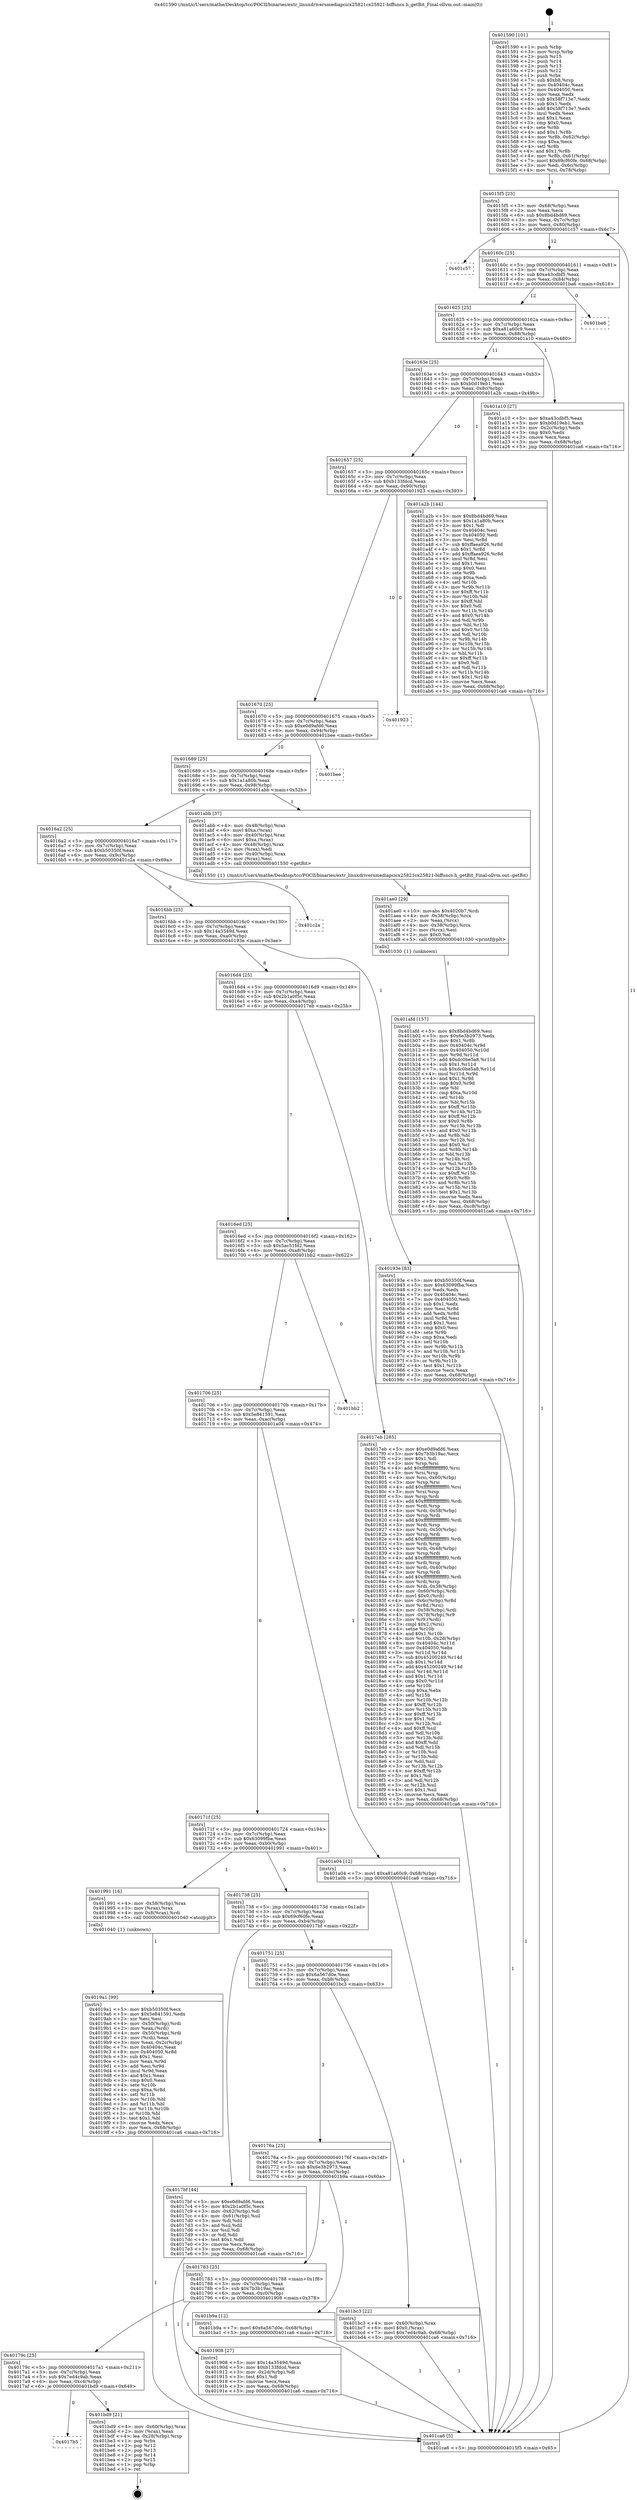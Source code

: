 digraph "0x401590" {
  label = "0x401590 (/mnt/c/Users/mathe/Desktop/tcc/POCII/binaries/extr_linuxdriversmediapcicx25821cx25821-biffuncs.h_getBit_Final-ollvm.out::main(0))"
  labelloc = "t"
  node[shape=record]

  Entry [label="",width=0.3,height=0.3,shape=circle,fillcolor=black,style=filled]
  "0x4015f5" [label="{
     0x4015f5 [23]\l
     | [instrs]\l
     &nbsp;&nbsp;0x4015f5 \<+3\>: mov -0x68(%rbp),%eax\l
     &nbsp;&nbsp;0x4015f8 \<+2\>: mov %eax,%ecx\l
     &nbsp;&nbsp;0x4015fa \<+6\>: sub $0x8bd4bd69,%ecx\l
     &nbsp;&nbsp;0x401600 \<+3\>: mov %eax,-0x7c(%rbp)\l
     &nbsp;&nbsp;0x401603 \<+3\>: mov %ecx,-0x80(%rbp)\l
     &nbsp;&nbsp;0x401606 \<+6\>: je 0000000000401c57 \<main+0x6c7\>\l
  }"]
  "0x401c57" [label="{
     0x401c57\l
  }", style=dashed]
  "0x40160c" [label="{
     0x40160c [25]\l
     | [instrs]\l
     &nbsp;&nbsp;0x40160c \<+5\>: jmp 0000000000401611 \<main+0x81\>\l
     &nbsp;&nbsp;0x401611 \<+3\>: mov -0x7c(%rbp),%eax\l
     &nbsp;&nbsp;0x401614 \<+5\>: sub $0xa43cdbf5,%eax\l
     &nbsp;&nbsp;0x401619 \<+6\>: mov %eax,-0x84(%rbp)\l
     &nbsp;&nbsp;0x40161f \<+6\>: je 0000000000401ba6 \<main+0x616\>\l
  }"]
  Exit [label="",width=0.3,height=0.3,shape=circle,fillcolor=black,style=filled,peripheries=2]
  "0x401ba6" [label="{
     0x401ba6\l
  }", style=dashed]
  "0x401625" [label="{
     0x401625 [25]\l
     | [instrs]\l
     &nbsp;&nbsp;0x401625 \<+5\>: jmp 000000000040162a \<main+0x9a\>\l
     &nbsp;&nbsp;0x40162a \<+3\>: mov -0x7c(%rbp),%eax\l
     &nbsp;&nbsp;0x40162d \<+5\>: sub $0xa81a60c9,%eax\l
     &nbsp;&nbsp;0x401632 \<+6\>: mov %eax,-0x88(%rbp)\l
     &nbsp;&nbsp;0x401638 \<+6\>: je 0000000000401a10 \<main+0x480\>\l
  }"]
  "0x4017b5" [label="{
     0x4017b5\l
  }", style=dashed]
  "0x401a10" [label="{
     0x401a10 [27]\l
     | [instrs]\l
     &nbsp;&nbsp;0x401a10 \<+5\>: mov $0xa43cdbf5,%eax\l
     &nbsp;&nbsp;0x401a15 \<+5\>: mov $0xb0d19eb1,%ecx\l
     &nbsp;&nbsp;0x401a1a \<+3\>: mov -0x2c(%rbp),%edx\l
     &nbsp;&nbsp;0x401a1d \<+3\>: cmp $0x0,%edx\l
     &nbsp;&nbsp;0x401a20 \<+3\>: cmove %ecx,%eax\l
     &nbsp;&nbsp;0x401a23 \<+3\>: mov %eax,-0x68(%rbp)\l
     &nbsp;&nbsp;0x401a26 \<+5\>: jmp 0000000000401ca6 \<main+0x716\>\l
  }"]
  "0x40163e" [label="{
     0x40163e [25]\l
     | [instrs]\l
     &nbsp;&nbsp;0x40163e \<+5\>: jmp 0000000000401643 \<main+0xb3\>\l
     &nbsp;&nbsp;0x401643 \<+3\>: mov -0x7c(%rbp),%eax\l
     &nbsp;&nbsp;0x401646 \<+5\>: sub $0xb0d19eb1,%eax\l
     &nbsp;&nbsp;0x40164b \<+6\>: mov %eax,-0x8c(%rbp)\l
     &nbsp;&nbsp;0x401651 \<+6\>: je 0000000000401a2b \<main+0x49b\>\l
  }"]
  "0x401bd9" [label="{
     0x401bd9 [21]\l
     | [instrs]\l
     &nbsp;&nbsp;0x401bd9 \<+4\>: mov -0x60(%rbp),%rax\l
     &nbsp;&nbsp;0x401bdd \<+2\>: mov (%rax),%eax\l
     &nbsp;&nbsp;0x401bdf \<+4\>: lea -0x28(%rbp),%rsp\l
     &nbsp;&nbsp;0x401be3 \<+1\>: pop %rbx\l
     &nbsp;&nbsp;0x401be4 \<+2\>: pop %r12\l
     &nbsp;&nbsp;0x401be6 \<+2\>: pop %r13\l
     &nbsp;&nbsp;0x401be8 \<+2\>: pop %r14\l
     &nbsp;&nbsp;0x401bea \<+2\>: pop %r15\l
     &nbsp;&nbsp;0x401bec \<+1\>: pop %rbp\l
     &nbsp;&nbsp;0x401bed \<+1\>: ret\l
  }"]
  "0x401a2b" [label="{
     0x401a2b [144]\l
     | [instrs]\l
     &nbsp;&nbsp;0x401a2b \<+5\>: mov $0x8bd4bd69,%eax\l
     &nbsp;&nbsp;0x401a30 \<+5\>: mov $0x1a1a80b,%ecx\l
     &nbsp;&nbsp;0x401a35 \<+2\>: mov $0x1,%dl\l
     &nbsp;&nbsp;0x401a37 \<+7\>: mov 0x40404c,%esi\l
     &nbsp;&nbsp;0x401a3e \<+7\>: mov 0x404050,%edi\l
     &nbsp;&nbsp;0x401a45 \<+3\>: mov %esi,%r8d\l
     &nbsp;&nbsp;0x401a48 \<+7\>: sub $0xffaea926,%r8d\l
     &nbsp;&nbsp;0x401a4f \<+4\>: sub $0x1,%r8d\l
     &nbsp;&nbsp;0x401a53 \<+7\>: add $0xffaea926,%r8d\l
     &nbsp;&nbsp;0x401a5a \<+4\>: imul %r8d,%esi\l
     &nbsp;&nbsp;0x401a5e \<+3\>: and $0x1,%esi\l
     &nbsp;&nbsp;0x401a61 \<+3\>: cmp $0x0,%esi\l
     &nbsp;&nbsp;0x401a64 \<+4\>: sete %r9b\l
     &nbsp;&nbsp;0x401a68 \<+3\>: cmp $0xa,%edi\l
     &nbsp;&nbsp;0x401a6b \<+4\>: setl %r10b\l
     &nbsp;&nbsp;0x401a6f \<+3\>: mov %r9b,%r11b\l
     &nbsp;&nbsp;0x401a72 \<+4\>: xor $0xff,%r11b\l
     &nbsp;&nbsp;0x401a76 \<+3\>: mov %r10b,%bl\l
     &nbsp;&nbsp;0x401a79 \<+3\>: xor $0xff,%bl\l
     &nbsp;&nbsp;0x401a7c \<+3\>: xor $0x0,%dl\l
     &nbsp;&nbsp;0x401a7f \<+3\>: mov %r11b,%r14b\l
     &nbsp;&nbsp;0x401a82 \<+4\>: and $0x0,%r14b\l
     &nbsp;&nbsp;0x401a86 \<+3\>: and %dl,%r9b\l
     &nbsp;&nbsp;0x401a89 \<+3\>: mov %bl,%r15b\l
     &nbsp;&nbsp;0x401a8c \<+4\>: and $0x0,%r15b\l
     &nbsp;&nbsp;0x401a90 \<+3\>: and %dl,%r10b\l
     &nbsp;&nbsp;0x401a93 \<+3\>: or %r9b,%r14b\l
     &nbsp;&nbsp;0x401a96 \<+3\>: or %r10b,%r15b\l
     &nbsp;&nbsp;0x401a99 \<+3\>: xor %r15b,%r14b\l
     &nbsp;&nbsp;0x401a9c \<+3\>: or %bl,%r11b\l
     &nbsp;&nbsp;0x401a9f \<+4\>: xor $0xff,%r11b\l
     &nbsp;&nbsp;0x401aa3 \<+3\>: or $0x0,%dl\l
     &nbsp;&nbsp;0x401aa6 \<+3\>: and %dl,%r11b\l
     &nbsp;&nbsp;0x401aa9 \<+3\>: or %r11b,%r14b\l
     &nbsp;&nbsp;0x401aac \<+4\>: test $0x1,%r14b\l
     &nbsp;&nbsp;0x401ab0 \<+3\>: cmovne %ecx,%eax\l
     &nbsp;&nbsp;0x401ab3 \<+3\>: mov %eax,-0x68(%rbp)\l
     &nbsp;&nbsp;0x401ab6 \<+5\>: jmp 0000000000401ca6 \<main+0x716\>\l
  }"]
  "0x401657" [label="{
     0x401657 [25]\l
     | [instrs]\l
     &nbsp;&nbsp;0x401657 \<+5\>: jmp 000000000040165c \<main+0xcc\>\l
     &nbsp;&nbsp;0x40165c \<+3\>: mov -0x7c(%rbp),%eax\l
     &nbsp;&nbsp;0x40165f \<+5\>: sub $0xb133fdcd,%eax\l
     &nbsp;&nbsp;0x401664 \<+6\>: mov %eax,-0x90(%rbp)\l
     &nbsp;&nbsp;0x40166a \<+6\>: je 0000000000401923 \<main+0x393\>\l
  }"]
  "0x401afd" [label="{
     0x401afd [157]\l
     | [instrs]\l
     &nbsp;&nbsp;0x401afd \<+5\>: mov $0x8bd4bd69,%esi\l
     &nbsp;&nbsp;0x401b02 \<+5\>: mov $0x6e3b2973,%edx\l
     &nbsp;&nbsp;0x401b07 \<+3\>: mov $0x1,%r8b\l
     &nbsp;&nbsp;0x401b0a \<+8\>: mov 0x40404c,%r9d\l
     &nbsp;&nbsp;0x401b12 \<+8\>: mov 0x404050,%r10d\l
     &nbsp;&nbsp;0x401b1a \<+3\>: mov %r9d,%r11d\l
     &nbsp;&nbsp;0x401b1d \<+7\>: add $0xdc0be5a8,%r11d\l
     &nbsp;&nbsp;0x401b24 \<+4\>: sub $0x1,%r11d\l
     &nbsp;&nbsp;0x401b28 \<+7\>: sub $0xdc0be5a8,%r11d\l
     &nbsp;&nbsp;0x401b2f \<+4\>: imul %r11d,%r9d\l
     &nbsp;&nbsp;0x401b33 \<+4\>: and $0x1,%r9d\l
     &nbsp;&nbsp;0x401b37 \<+4\>: cmp $0x0,%r9d\l
     &nbsp;&nbsp;0x401b3b \<+3\>: sete %bl\l
     &nbsp;&nbsp;0x401b3e \<+4\>: cmp $0xa,%r10d\l
     &nbsp;&nbsp;0x401b42 \<+4\>: setl %r14b\l
     &nbsp;&nbsp;0x401b46 \<+3\>: mov %bl,%r15b\l
     &nbsp;&nbsp;0x401b49 \<+4\>: xor $0xff,%r15b\l
     &nbsp;&nbsp;0x401b4d \<+3\>: mov %r14b,%r12b\l
     &nbsp;&nbsp;0x401b50 \<+4\>: xor $0xff,%r12b\l
     &nbsp;&nbsp;0x401b54 \<+4\>: xor $0x0,%r8b\l
     &nbsp;&nbsp;0x401b58 \<+3\>: mov %r15b,%r13b\l
     &nbsp;&nbsp;0x401b5b \<+4\>: and $0x0,%r13b\l
     &nbsp;&nbsp;0x401b5f \<+3\>: and %r8b,%bl\l
     &nbsp;&nbsp;0x401b62 \<+3\>: mov %r12b,%cl\l
     &nbsp;&nbsp;0x401b65 \<+3\>: and $0x0,%cl\l
     &nbsp;&nbsp;0x401b68 \<+3\>: and %r8b,%r14b\l
     &nbsp;&nbsp;0x401b6b \<+3\>: or %bl,%r13b\l
     &nbsp;&nbsp;0x401b6e \<+3\>: or %r14b,%cl\l
     &nbsp;&nbsp;0x401b71 \<+3\>: xor %cl,%r13b\l
     &nbsp;&nbsp;0x401b74 \<+3\>: or %r12b,%r15b\l
     &nbsp;&nbsp;0x401b77 \<+4\>: xor $0xff,%r15b\l
     &nbsp;&nbsp;0x401b7b \<+4\>: or $0x0,%r8b\l
     &nbsp;&nbsp;0x401b7f \<+3\>: and %r8b,%r15b\l
     &nbsp;&nbsp;0x401b82 \<+3\>: or %r15b,%r13b\l
     &nbsp;&nbsp;0x401b85 \<+4\>: test $0x1,%r13b\l
     &nbsp;&nbsp;0x401b89 \<+3\>: cmovne %edx,%esi\l
     &nbsp;&nbsp;0x401b8c \<+3\>: mov %esi,-0x68(%rbp)\l
     &nbsp;&nbsp;0x401b8f \<+6\>: mov %eax,-0xc8(%rbp)\l
     &nbsp;&nbsp;0x401b95 \<+5\>: jmp 0000000000401ca6 \<main+0x716\>\l
  }"]
  "0x401923" [label="{
     0x401923\l
  }", style=dashed]
  "0x401670" [label="{
     0x401670 [25]\l
     | [instrs]\l
     &nbsp;&nbsp;0x401670 \<+5\>: jmp 0000000000401675 \<main+0xe5\>\l
     &nbsp;&nbsp;0x401675 \<+3\>: mov -0x7c(%rbp),%eax\l
     &nbsp;&nbsp;0x401678 \<+5\>: sub $0xe0d9afd6,%eax\l
     &nbsp;&nbsp;0x40167d \<+6\>: mov %eax,-0x94(%rbp)\l
     &nbsp;&nbsp;0x401683 \<+6\>: je 0000000000401bee \<main+0x65e\>\l
  }"]
  "0x401ae0" [label="{
     0x401ae0 [29]\l
     | [instrs]\l
     &nbsp;&nbsp;0x401ae0 \<+10\>: movabs $0x4020b7,%rdi\l
     &nbsp;&nbsp;0x401aea \<+4\>: mov -0x38(%rbp),%rcx\l
     &nbsp;&nbsp;0x401aee \<+2\>: mov %eax,(%rcx)\l
     &nbsp;&nbsp;0x401af0 \<+4\>: mov -0x38(%rbp),%rcx\l
     &nbsp;&nbsp;0x401af4 \<+2\>: mov (%rcx),%esi\l
     &nbsp;&nbsp;0x401af6 \<+2\>: mov $0x0,%al\l
     &nbsp;&nbsp;0x401af8 \<+5\>: call 0000000000401030 \<printf@plt\>\l
     | [calls]\l
     &nbsp;&nbsp;0x401030 \{1\} (unknown)\l
  }"]
  "0x401bee" [label="{
     0x401bee\l
  }", style=dashed]
  "0x401689" [label="{
     0x401689 [25]\l
     | [instrs]\l
     &nbsp;&nbsp;0x401689 \<+5\>: jmp 000000000040168e \<main+0xfe\>\l
     &nbsp;&nbsp;0x40168e \<+3\>: mov -0x7c(%rbp),%eax\l
     &nbsp;&nbsp;0x401691 \<+5\>: sub $0x1a1a80b,%eax\l
     &nbsp;&nbsp;0x401696 \<+6\>: mov %eax,-0x98(%rbp)\l
     &nbsp;&nbsp;0x40169c \<+6\>: je 0000000000401abb \<main+0x52b\>\l
  }"]
  "0x4019a1" [label="{
     0x4019a1 [99]\l
     | [instrs]\l
     &nbsp;&nbsp;0x4019a1 \<+5\>: mov $0xb50350f,%ecx\l
     &nbsp;&nbsp;0x4019a6 \<+5\>: mov $0x5e841591,%edx\l
     &nbsp;&nbsp;0x4019ab \<+2\>: xor %esi,%esi\l
     &nbsp;&nbsp;0x4019ad \<+4\>: mov -0x50(%rbp),%rdi\l
     &nbsp;&nbsp;0x4019b1 \<+2\>: mov %eax,(%rdi)\l
     &nbsp;&nbsp;0x4019b3 \<+4\>: mov -0x50(%rbp),%rdi\l
     &nbsp;&nbsp;0x4019b7 \<+2\>: mov (%rdi),%eax\l
     &nbsp;&nbsp;0x4019b9 \<+3\>: mov %eax,-0x2c(%rbp)\l
     &nbsp;&nbsp;0x4019bc \<+7\>: mov 0x40404c,%eax\l
     &nbsp;&nbsp;0x4019c3 \<+8\>: mov 0x404050,%r8d\l
     &nbsp;&nbsp;0x4019cb \<+3\>: sub $0x1,%esi\l
     &nbsp;&nbsp;0x4019ce \<+3\>: mov %eax,%r9d\l
     &nbsp;&nbsp;0x4019d1 \<+3\>: add %esi,%r9d\l
     &nbsp;&nbsp;0x4019d4 \<+4\>: imul %r9d,%eax\l
     &nbsp;&nbsp;0x4019d8 \<+3\>: and $0x1,%eax\l
     &nbsp;&nbsp;0x4019db \<+3\>: cmp $0x0,%eax\l
     &nbsp;&nbsp;0x4019de \<+4\>: sete %r10b\l
     &nbsp;&nbsp;0x4019e2 \<+4\>: cmp $0xa,%r8d\l
     &nbsp;&nbsp;0x4019e6 \<+4\>: setl %r11b\l
     &nbsp;&nbsp;0x4019ea \<+3\>: mov %r10b,%bl\l
     &nbsp;&nbsp;0x4019ed \<+3\>: and %r11b,%bl\l
     &nbsp;&nbsp;0x4019f0 \<+3\>: xor %r11b,%r10b\l
     &nbsp;&nbsp;0x4019f3 \<+3\>: or %r10b,%bl\l
     &nbsp;&nbsp;0x4019f6 \<+3\>: test $0x1,%bl\l
     &nbsp;&nbsp;0x4019f9 \<+3\>: cmovne %edx,%ecx\l
     &nbsp;&nbsp;0x4019fc \<+3\>: mov %ecx,-0x68(%rbp)\l
     &nbsp;&nbsp;0x4019ff \<+5\>: jmp 0000000000401ca6 \<main+0x716\>\l
  }"]
  "0x401abb" [label="{
     0x401abb [37]\l
     | [instrs]\l
     &nbsp;&nbsp;0x401abb \<+4\>: mov -0x48(%rbp),%rax\l
     &nbsp;&nbsp;0x401abf \<+6\>: movl $0xa,(%rax)\l
     &nbsp;&nbsp;0x401ac5 \<+4\>: mov -0x40(%rbp),%rax\l
     &nbsp;&nbsp;0x401ac9 \<+6\>: movl $0xa,(%rax)\l
     &nbsp;&nbsp;0x401acf \<+4\>: mov -0x48(%rbp),%rax\l
     &nbsp;&nbsp;0x401ad3 \<+2\>: mov (%rax),%edi\l
     &nbsp;&nbsp;0x401ad5 \<+4\>: mov -0x40(%rbp),%rax\l
     &nbsp;&nbsp;0x401ad9 \<+2\>: mov (%rax),%esi\l
     &nbsp;&nbsp;0x401adb \<+5\>: call 0000000000401550 \<getBit\>\l
     | [calls]\l
     &nbsp;&nbsp;0x401550 \{1\} (/mnt/c/Users/mathe/Desktop/tcc/POCII/binaries/extr_linuxdriversmediapcicx25821cx25821-biffuncs.h_getBit_Final-ollvm.out::getBit)\l
  }"]
  "0x4016a2" [label="{
     0x4016a2 [25]\l
     | [instrs]\l
     &nbsp;&nbsp;0x4016a2 \<+5\>: jmp 00000000004016a7 \<main+0x117\>\l
     &nbsp;&nbsp;0x4016a7 \<+3\>: mov -0x7c(%rbp),%eax\l
     &nbsp;&nbsp;0x4016aa \<+5\>: sub $0xb50350f,%eax\l
     &nbsp;&nbsp;0x4016af \<+6\>: mov %eax,-0x9c(%rbp)\l
     &nbsp;&nbsp;0x4016b5 \<+6\>: je 0000000000401c2a \<main+0x69a\>\l
  }"]
  "0x40179c" [label="{
     0x40179c [25]\l
     | [instrs]\l
     &nbsp;&nbsp;0x40179c \<+5\>: jmp 00000000004017a1 \<main+0x211\>\l
     &nbsp;&nbsp;0x4017a1 \<+3\>: mov -0x7c(%rbp),%eax\l
     &nbsp;&nbsp;0x4017a4 \<+5\>: sub $0x7ed4c9ab,%eax\l
     &nbsp;&nbsp;0x4017a9 \<+6\>: mov %eax,-0xc4(%rbp)\l
     &nbsp;&nbsp;0x4017af \<+6\>: je 0000000000401bd9 \<main+0x649\>\l
  }"]
  "0x401c2a" [label="{
     0x401c2a\l
  }", style=dashed]
  "0x4016bb" [label="{
     0x4016bb [25]\l
     | [instrs]\l
     &nbsp;&nbsp;0x4016bb \<+5\>: jmp 00000000004016c0 \<main+0x130\>\l
     &nbsp;&nbsp;0x4016c0 \<+3\>: mov -0x7c(%rbp),%eax\l
     &nbsp;&nbsp;0x4016c3 \<+5\>: sub $0x14a3549d,%eax\l
     &nbsp;&nbsp;0x4016c8 \<+6\>: mov %eax,-0xa0(%rbp)\l
     &nbsp;&nbsp;0x4016ce \<+6\>: je 000000000040193e \<main+0x3ae\>\l
  }"]
  "0x401908" [label="{
     0x401908 [27]\l
     | [instrs]\l
     &nbsp;&nbsp;0x401908 \<+5\>: mov $0x14a3549d,%eax\l
     &nbsp;&nbsp;0x40190d \<+5\>: mov $0xb133fdcd,%ecx\l
     &nbsp;&nbsp;0x401912 \<+3\>: mov -0x2d(%rbp),%dl\l
     &nbsp;&nbsp;0x401915 \<+3\>: test $0x1,%dl\l
     &nbsp;&nbsp;0x401918 \<+3\>: cmovne %ecx,%eax\l
     &nbsp;&nbsp;0x40191b \<+3\>: mov %eax,-0x68(%rbp)\l
     &nbsp;&nbsp;0x40191e \<+5\>: jmp 0000000000401ca6 \<main+0x716\>\l
  }"]
  "0x40193e" [label="{
     0x40193e [83]\l
     | [instrs]\l
     &nbsp;&nbsp;0x40193e \<+5\>: mov $0xb50350f,%eax\l
     &nbsp;&nbsp;0x401943 \<+5\>: mov $0x63099fba,%ecx\l
     &nbsp;&nbsp;0x401948 \<+2\>: xor %edx,%edx\l
     &nbsp;&nbsp;0x40194a \<+7\>: mov 0x40404c,%esi\l
     &nbsp;&nbsp;0x401951 \<+7\>: mov 0x404050,%edi\l
     &nbsp;&nbsp;0x401958 \<+3\>: sub $0x1,%edx\l
     &nbsp;&nbsp;0x40195b \<+3\>: mov %esi,%r8d\l
     &nbsp;&nbsp;0x40195e \<+3\>: add %edx,%r8d\l
     &nbsp;&nbsp;0x401961 \<+4\>: imul %r8d,%esi\l
     &nbsp;&nbsp;0x401965 \<+3\>: and $0x1,%esi\l
     &nbsp;&nbsp;0x401968 \<+3\>: cmp $0x0,%esi\l
     &nbsp;&nbsp;0x40196b \<+4\>: sete %r9b\l
     &nbsp;&nbsp;0x40196f \<+3\>: cmp $0xa,%edi\l
     &nbsp;&nbsp;0x401972 \<+4\>: setl %r10b\l
     &nbsp;&nbsp;0x401976 \<+3\>: mov %r9b,%r11b\l
     &nbsp;&nbsp;0x401979 \<+3\>: and %r10b,%r11b\l
     &nbsp;&nbsp;0x40197c \<+3\>: xor %r10b,%r9b\l
     &nbsp;&nbsp;0x40197f \<+3\>: or %r9b,%r11b\l
     &nbsp;&nbsp;0x401982 \<+4\>: test $0x1,%r11b\l
     &nbsp;&nbsp;0x401986 \<+3\>: cmovne %ecx,%eax\l
     &nbsp;&nbsp;0x401989 \<+3\>: mov %eax,-0x68(%rbp)\l
     &nbsp;&nbsp;0x40198c \<+5\>: jmp 0000000000401ca6 \<main+0x716\>\l
  }"]
  "0x4016d4" [label="{
     0x4016d4 [25]\l
     | [instrs]\l
     &nbsp;&nbsp;0x4016d4 \<+5\>: jmp 00000000004016d9 \<main+0x149\>\l
     &nbsp;&nbsp;0x4016d9 \<+3\>: mov -0x7c(%rbp),%eax\l
     &nbsp;&nbsp;0x4016dc \<+5\>: sub $0x2b1a0f5c,%eax\l
     &nbsp;&nbsp;0x4016e1 \<+6\>: mov %eax,-0xa4(%rbp)\l
     &nbsp;&nbsp;0x4016e7 \<+6\>: je 00000000004017eb \<main+0x25b\>\l
  }"]
  "0x401783" [label="{
     0x401783 [25]\l
     | [instrs]\l
     &nbsp;&nbsp;0x401783 \<+5\>: jmp 0000000000401788 \<main+0x1f8\>\l
     &nbsp;&nbsp;0x401788 \<+3\>: mov -0x7c(%rbp),%eax\l
     &nbsp;&nbsp;0x40178b \<+5\>: sub $0x7b3b19ac,%eax\l
     &nbsp;&nbsp;0x401790 \<+6\>: mov %eax,-0xc0(%rbp)\l
     &nbsp;&nbsp;0x401796 \<+6\>: je 0000000000401908 \<main+0x378\>\l
  }"]
  "0x4017eb" [label="{
     0x4017eb [285]\l
     | [instrs]\l
     &nbsp;&nbsp;0x4017eb \<+5\>: mov $0xe0d9afd6,%eax\l
     &nbsp;&nbsp;0x4017f0 \<+5\>: mov $0x7b3b19ac,%ecx\l
     &nbsp;&nbsp;0x4017f5 \<+2\>: mov $0x1,%dl\l
     &nbsp;&nbsp;0x4017f7 \<+3\>: mov %rsp,%rsi\l
     &nbsp;&nbsp;0x4017fa \<+4\>: add $0xfffffffffffffff0,%rsi\l
     &nbsp;&nbsp;0x4017fe \<+3\>: mov %rsi,%rsp\l
     &nbsp;&nbsp;0x401801 \<+4\>: mov %rsi,-0x60(%rbp)\l
     &nbsp;&nbsp;0x401805 \<+3\>: mov %rsp,%rsi\l
     &nbsp;&nbsp;0x401808 \<+4\>: add $0xfffffffffffffff0,%rsi\l
     &nbsp;&nbsp;0x40180c \<+3\>: mov %rsi,%rsp\l
     &nbsp;&nbsp;0x40180f \<+3\>: mov %rsp,%rdi\l
     &nbsp;&nbsp;0x401812 \<+4\>: add $0xfffffffffffffff0,%rdi\l
     &nbsp;&nbsp;0x401816 \<+3\>: mov %rdi,%rsp\l
     &nbsp;&nbsp;0x401819 \<+4\>: mov %rdi,-0x58(%rbp)\l
     &nbsp;&nbsp;0x40181d \<+3\>: mov %rsp,%rdi\l
     &nbsp;&nbsp;0x401820 \<+4\>: add $0xfffffffffffffff0,%rdi\l
     &nbsp;&nbsp;0x401824 \<+3\>: mov %rdi,%rsp\l
     &nbsp;&nbsp;0x401827 \<+4\>: mov %rdi,-0x50(%rbp)\l
     &nbsp;&nbsp;0x40182b \<+3\>: mov %rsp,%rdi\l
     &nbsp;&nbsp;0x40182e \<+4\>: add $0xfffffffffffffff0,%rdi\l
     &nbsp;&nbsp;0x401832 \<+3\>: mov %rdi,%rsp\l
     &nbsp;&nbsp;0x401835 \<+4\>: mov %rdi,-0x48(%rbp)\l
     &nbsp;&nbsp;0x401839 \<+3\>: mov %rsp,%rdi\l
     &nbsp;&nbsp;0x40183c \<+4\>: add $0xfffffffffffffff0,%rdi\l
     &nbsp;&nbsp;0x401840 \<+3\>: mov %rdi,%rsp\l
     &nbsp;&nbsp;0x401843 \<+4\>: mov %rdi,-0x40(%rbp)\l
     &nbsp;&nbsp;0x401847 \<+3\>: mov %rsp,%rdi\l
     &nbsp;&nbsp;0x40184a \<+4\>: add $0xfffffffffffffff0,%rdi\l
     &nbsp;&nbsp;0x40184e \<+3\>: mov %rdi,%rsp\l
     &nbsp;&nbsp;0x401851 \<+4\>: mov %rdi,-0x38(%rbp)\l
     &nbsp;&nbsp;0x401855 \<+4\>: mov -0x60(%rbp),%rdi\l
     &nbsp;&nbsp;0x401859 \<+6\>: movl $0x0,(%rdi)\l
     &nbsp;&nbsp;0x40185f \<+4\>: mov -0x6c(%rbp),%r8d\l
     &nbsp;&nbsp;0x401863 \<+3\>: mov %r8d,(%rsi)\l
     &nbsp;&nbsp;0x401866 \<+4\>: mov -0x58(%rbp),%rdi\l
     &nbsp;&nbsp;0x40186a \<+4\>: mov -0x78(%rbp),%r9\l
     &nbsp;&nbsp;0x40186e \<+3\>: mov %r9,(%rdi)\l
     &nbsp;&nbsp;0x401871 \<+3\>: cmpl $0x2,(%rsi)\l
     &nbsp;&nbsp;0x401874 \<+4\>: setne %r10b\l
     &nbsp;&nbsp;0x401878 \<+4\>: and $0x1,%r10b\l
     &nbsp;&nbsp;0x40187c \<+4\>: mov %r10b,-0x2d(%rbp)\l
     &nbsp;&nbsp;0x401880 \<+8\>: mov 0x40404c,%r11d\l
     &nbsp;&nbsp;0x401888 \<+7\>: mov 0x404050,%ebx\l
     &nbsp;&nbsp;0x40188f \<+3\>: mov %r11d,%r14d\l
     &nbsp;&nbsp;0x401892 \<+7\>: sub $0x45200249,%r14d\l
     &nbsp;&nbsp;0x401899 \<+4\>: sub $0x1,%r14d\l
     &nbsp;&nbsp;0x40189d \<+7\>: add $0x45200249,%r14d\l
     &nbsp;&nbsp;0x4018a4 \<+4\>: imul %r14d,%r11d\l
     &nbsp;&nbsp;0x4018a8 \<+4\>: and $0x1,%r11d\l
     &nbsp;&nbsp;0x4018ac \<+4\>: cmp $0x0,%r11d\l
     &nbsp;&nbsp;0x4018b0 \<+4\>: sete %r10b\l
     &nbsp;&nbsp;0x4018b4 \<+3\>: cmp $0xa,%ebx\l
     &nbsp;&nbsp;0x4018b7 \<+4\>: setl %r15b\l
     &nbsp;&nbsp;0x4018bb \<+3\>: mov %r10b,%r12b\l
     &nbsp;&nbsp;0x4018be \<+4\>: xor $0xff,%r12b\l
     &nbsp;&nbsp;0x4018c2 \<+3\>: mov %r15b,%r13b\l
     &nbsp;&nbsp;0x4018c5 \<+4\>: xor $0xff,%r13b\l
     &nbsp;&nbsp;0x4018c9 \<+3\>: xor $0x1,%dl\l
     &nbsp;&nbsp;0x4018cc \<+3\>: mov %r12b,%sil\l
     &nbsp;&nbsp;0x4018cf \<+4\>: and $0xff,%sil\l
     &nbsp;&nbsp;0x4018d3 \<+3\>: and %dl,%r10b\l
     &nbsp;&nbsp;0x4018d6 \<+3\>: mov %r13b,%dil\l
     &nbsp;&nbsp;0x4018d9 \<+4\>: and $0xff,%dil\l
     &nbsp;&nbsp;0x4018dd \<+3\>: and %dl,%r15b\l
     &nbsp;&nbsp;0x4018e0 \<+3\>: or %r10b,%sil\l
     &nbsp;&nbsp;0x4018e3 \<+3\>: or %r15b,%dil\l
     &nbsp;&nbsp;0x4018e6 \<+3\>: xor %dil,%sil\l
     &nbsp;&nbsp;0x4018e9 \<+3\>: or %r13b,%r12b\l
     &nbsp;&nbsp;0x4018ec \<+4\>: xor $0xff,%r12b\l
     &nbsp;&nbsp;0x4018f0 \<+3\>: or $0x1,%dl\l
     &nbsp;&nbsp;0x4018f3 \<+3\>: and %dl,%r12b\l
     &nbsp;&nbsp;0x4018f6 \<+3\>: or %r12b,%sil\l
     &nbsp;&nbsp;0x4018f9 \<+4\>: test $0x1,%sil\l
     &nbsp;&nbsp;0x4018fd \<+3\>: cmovne %ecx,%eax\l
     &nbsp;&nbsp;0x401900 \<+3\>: mov %eax,-0x68(%rbp)\l
     &nbsp;&nbsp;0x401903 \<+5\>: jmp 0000000000401ca6 \<main+0x716\>\l
  }"]
  "0x4016ed" [label="{
     0x4016ed [25]\l
     | [instrs]\l
     &nbsp;&nbsp;0x4016ed \<+5\>: jmp 00000000004016f2 \<main+0x162\>\l
     &nbsp;&nbsp;0x4016f2 \<+3\>: mov -0x7c(%rbp),%eax\l
     &nbsp;&nbsp;0x4016f5 \<+5\>: sub $0x5ac51fd2,%eax\l
     &nbsp;&nbsp;0x4016fa \<+6\>: mov %eax,-0xa8(%rbp)\l
     &nbsp;&nbsp;0x401700 \<+6\>: je 0000000000401bb2 \<main+0x622\>\l
  }"]
  "0x401b9a" [label="{
     0x401b9a [12]\l
     | [instrs]\l
     &nbsp;&nbsp;0x401b9a \<+7\>: movl $0x6a567d0e,-0x68(%rbp)\l
     &nbsp;&nbsp;0x401ba1 \<+5\>: jmp 0000000000401ca6 \<main+0x716\>\l
  }"]
  "0x401bb2" [label="{
     0x401bb2\l
  }", style=dashed]
  "0x401706" [label="{
     0x401706 [25]\l
     | [instrs]\l
     &nbsp;&nbsp;0x401706 \<+5\>: jmp 000000000040170b \<main+0x17b\>\l
     &nbsp;&nbsp;0x40170b \<+3\>: mov -0x7c(%rbp),%eax\l
     &nbsp;&nbsp;0x40170e \<+5\>: sub $0x5e841591,%eax\l
     &nbsp;&nbsp;0x401713 \<+6\>: mov %eax,-0xac(%rbp)\l
     &nbsp;&nbsp;0x401719 \<+6\>: je 0000000000401a04 \<main+0x474\>\l
  }"]
  "0x40176a" [label="{
     0x40176a [25]\l
     | [instrs]\l
     &nbsp;&nbsp;0x40176a \<+5\>: jmp 000000000040176f \<main+0x1df\>\l
     &nbsp;&nbsp;0x40176f \<+3\>: mov -0x7c(%rbp),%eax\l
     &nbsp;&nbsp;0x401772 \<+5\>: sub $0x6e3b2973,%eax\l
     &nbsp;&nbsp;0x401777 \<+6\>: mov %eax,-0xbc(%rbp)\l
     &nbsp;&nbsp;0x40177d \<+6\>: je 0000000000401b9a \<main+0x60a\>\l
  }"]
  "0x401a04" [label="{
     0x401a04 [12]\l
     | [instrs]\l
     &nbsp;&nbsp;0x401a04 \<+7\>: movl $0xa81a60c9,-0x68(%rbp)\l
     &nbsp;&nbsp;0x401a0b \<+5\>: jmp 0000000000401ca6 \<main+0x716\>\l
  }"]
  "0x40171f" [label="{
     0x40171f [25]\l
     | [instrs]\l
     &nbsp;&nbsp;0x40171f \<+5\>: jmp 0000000000401724 \<main+0x194\>\l
     &nbsp;&nbsp;0x401724 \<+3\>: mov -0x7c(%rbp),%eax\l
     &nbsp;&nbsp;0x401727 \<+5\>: sub $0x63099fba,%eax\l
     &nbsp;&nbsp;0x40172c \<+6\>: mov %eax,-0xb0(%rbp)\l
     &nbsp;&nbsp;0x401732 \<+6\>: je 0000000000401991 \<main+0x401\>\l
  }"]
  "0x401bc3" [label="{
     0x401bc3 [22]\l
     | [instrs]\l
     &nbsp;&nbsp;0x401bc3 \<+4\>: mov -0x60(%rbp),%rax\l
     &nbsp;&nbsp;0x401bc7 \<+6\>: movl $0x0,(%rax)\l
     &nbsp;&nbsp;0x401bcd \<+7\>: movl $0x7ed4c9ab,-0x68(%rbp)\l
     &nbsp;&nbsp;0x401bd4 \<+5\>: jmp 0000000000401ca6 \<main+0x716\>\l
  }"]
  "0x401991" [label="{
     0x401991 [16]\l
     | [instrs]\l
     &nbsp;&nbsp;0x401991 \<+4\>: mov -0x58(%rbp),%rax\l
     &nbsp;&nbsp;0x401995 \<+3\>: mov (%rax),%rax\l
     &nbsp;&nbsp;0x401998 \<+4\>: mov 0x8(%rax),%rdi\l
     &nbsp;&nbsp;0x40199c \<+5\>: call 0000000000401040 \<atoi@plt\>\l
     | [calls]\l
     &nbsp;&nbsp;0x401040 \{1\} (unknown)\l
  }"]
  "0x401738" [label="{
     0x401738 [25]\l
     | [instrs]\l
     &nbsp;&nbsp;0x401738 \<+5\>: jmp 000000000040173d \<main+0x1ad\>\l
     &nbsp;&nbsp;0x40173d \<+3\>: mov -0x7c(%rbp),%eax\l
     &nbsp;&nbsp;0x401740 \<+5\>: sub $0x69cf60fe,%eax\l
     &nbsp;&nbsp;0x401745 \<+6\>: mov %eax,-0xb4(%rbp)\l
     &nbsp;&nbsp;0x40174b \<+6\>: je 00000000004017bf \<main+0x22f\>\l
  }"]
  "0x401590" [label="{
     0x401590 [101]\l
     | [instrs]\l
     &nbsp;&nbsp;0x401590 \<+1\>: push %rbp\l
     &nbsp;&nbsp;0x401591 \<+3\>: mov %rsp,%rbp\l
     &nbsp;&nbsp;0x401594 \<+2\>: push %r15\l
     &nbsp;&nbsp;0x401596 \<+2\>: push %r14\l
     &nbsp;&nbsp;0x401598 \<+2\>: push %r13\l
     &nbsp;&nbsp;0x40159a \<+2\>: push %r12\l
     &nbsp;&nbsp;0x40159c \<+1\>: push %rbx\l
     &nbsp;&nbsp;0x40159d \<+7\>: sub $0xb8,%rsp\l
     &nbsp;&nbsp;0x4015a4 \<+7\>: mov 0x40404c,%eax\l
     &nbsp;&nbsp;0x4015ab \<+7\>: mov 0x404050,%ecx\l
     &nbsp;&nbsp;0x4015b2 \<+2\>: mov %eax,%edx\l
     &nbsp;&nbsp;0x4015b4 \<+6\>: sub $0x58f713e7,%edx\l
     &nbsp;&nbsp;0x4015ba \<+3\>: sub $0x1,%edx\l
     &nbsp;&nbsp;0x4015bd \<+6\>: add $0x58f713e7,%edx\l
     &nbsp;&nbsp;0x4015c3 \<+3\>: imul %edx,%eax\l
     &nbsp;&nbsp;0x4015c6 \<+3\>: and $0x1,%eax\l
     &nbsp;&nbsp;0x4015c9 \<+3\>: cmp $0x0,%eax\l
     &nbsp;&nbsp;0x4015cc \<+4\>: sete %r8b\l
     &nbsp;&nbsp;0x4015d0 \<+4\>: and $0x1,%r8b\l
     &nbsp;&nbsp;0x4015d4 \<+4\>: mov %r8b,-0x62(%rbp)\l
     &nbsp;&nbsp;0x4015d8 \<+3\>: cmp $0xa,%ecx\l
     &nbsp;&nbsp;0x4015db \<+4\>: setl %r8b\l
     &nbsp;&nbsp;0x4015df \<+4\>: and $0x1,%r8b\l
     &nbsp;&nbsp;0x4015e3 \<+4\>: mov %r8b,-0x61(%rbp)\l
     &nbsp;&nbsp;0x4015e7 \<+7\>: movl $0x69cf60fe,-0x68(%rbp)\l
     &nbsp;&nbsp;0x4015ee \<+3\>: mov %edi,-0x6c(%rbp)\l
     &nbsp;&nbsp;0x4015f1 \<+4\>: mov %rsi,-0x78(%rbp)\l
  }"]
  "0x4017bf" [label="{
     0x4017bf [44]\l
     | [instrs]\l
     &nbsp;&nbsp;0x4017bf \<+5\>: mov $0xe0d9afd6,%eax\l
     &nbsp;&nbsp;0x4017c4 \<+5\>: mov $0x2b1a0f5c,%ecx\l
     &nbsp;&nbsp;0x4017c9 \<+3\>: mov -0x62(%rbp),%dl\l
     &nbsp;&nbsp;0x4017cc \<+4\>: mov -0x61(%rbp),%sil\l
     &nbsp;&nbsp;0x4017d0 \<+3\>: mov %dl,%dil\l
     &nbsp;&nbsp;0x4017d3 \<+3\>: and %sil,%dil\l
     &nbsp;&nbsp;0x4017d6 \<+3\>: xor %sil,%dl\l
     &nbsp;&nbsp;0x4017d9 \<+3\>: or %dl,%dil\l
     &nbsp;&nbsp;0x4017dc \<+4\>: test $0x1,%dil\l
     &nbsp;&nbsp;0x4017e0 \<+3\>: cmovne %ecx,%eax\l
     &nbsp;&nbsp;0x4017e3 \<+3\>: mov %eax,-0x68(%rbp)\l
     &nbsp;&nbsp;0x4017e6 \<+5\>: jmp 0000000000401ca6 \<main+0x716\>\l
  }"]
  "0x401751" [label="{
     0x401751 [25]\l
     | [instrs]\l
     &nbsp;&nbsp;0x401751 \<+5\>: jmp 0000000000401756 \<main+0x1c6\>\l
     &nbsp;&nbsp;0x401756 \<+3\>: mov -0x7c(%rbp),%eax\l
     &nbsp;&nbsp;0x401759 \<+5\>: sub $0x6a567d0e,%eax\l
     &nbsp;&nbsp;0x40175e \<+6\>: mov %eax,-0xb8(%rbp)\l
     &nbsp;&nbsp;0x401764 \<+6\>: je 0000000000401bc3 \<main+0x633\>\l
  }"]
  "0x401ca6" [label="{
     0x401ca6 [5]\l
     | [instrs]\l
     &nbsp;&nbsp;0x401ca6 \<+5\>: jmp 00000000004015f5 \<main+0x65\>\l
  }"]
  Entry -> "0x401590" [label=" 1"]
  "0x4015f5" -> "0x401c57" [label=" 0"]
  "0x4015f5" -> "0x40160c" [label=" 12"]
  "0x401bd9" -> Exit [label=" 1"]
  "0x40160c" -> "0x401ba6" [label=" 0"]
  "0x40160c" -> "0x401625" [label=" 12"]
  "0x40179c" -> "0x4017b5" [label=" 0"]
  "0x401625" -> "0x401a10" [label=" 1"]
  "0x401625" -> "0x40163e" [label=" 11"]
  "0x40179c" -> "0x401bd9" [label=" 1"]
  "0x40163e" -> "0x401a2b" [label=" 1"]
  "0x40163e" -> "0x401657" [label=" 10"]
  "0x401bc3" -> "0x401ca6" [label=" 1"]
  "0x401657" -> "0x401923" [label=" 0"]
  "0x401657" -> "0x401670" [label=" 10"]
  "0x401b9a" -> "0x401ca6" [label=" 1"]
  "0x401670" -> "0x401bee" [label=" 0"]
  "0x401670" -> "0x401689" [label=" 10"]
  "0x401afd" -> "0x401ca6" [label=" 1"]
  "0x401689" -> "0x401abb" [label=" 1"]
  "0x401689" -> "0x4016a2" [label=" 9"]
  "0x401ae0" -> "0x401afd" [label=" 1"]
  "0x4016a2" -> "0x401c2a" [label=" 0"]
  "0x4016a2" -> "0x4016bb" [label=" 9"]
  "0x401abb" -> "0x401ae0" [label=" 1"]
  "0x4016bb" -> "0x40193e" [label=" 1"]
  "0x4016bb" -> "0x4016d4" [label=" 8"]
  "0x401a2b" -> "0x401ca6" [label=" 1"]
  "0x4016d4" -> "0x4017eb" [label=" 1"]
  "0x4016d4" -> "0x4016ed" [label=" 7"]
  "0x401a04" -> "0x401ca6" [label=" 1"]
  "0x4016ed" -> "0x401bb2" [label=" 0"]
  "0x4016ed" -> "0x401706" [label=" 7"]
  "0x4019a1" -> "0x401ca6" [label=" 1"]
  "0x401706" -> "0x401a04" [label=" 1"]
  "0x401706" -> "0x40171f" [label=" 6"]
  "0x40193e" -> "0x401ca6" [label=" 1"]
  "0x40171f" -> "0x401991" [label=" 1"]
  "0x40171f" -> "0x401738" [label=" 5"]
  "0x401908" -> "0x401ca6" [label=" 1"]
  "0x401738" -> "0x4017bf" [label=" 1"]
  "0x401738" -> "0x401751" [label=" 4"]
  "0x4017bf" -> "0x401ca6" [label=" 1"]
  "0x401590" -> "0x4015f5" [label=" 1"]
  "0x401ca6" -> "0x4015f5" [label=" 11"]
  "0x401783" -> "0x401908" [label=" 1"]
  "0x4017eb" -> "0x401ca6" [label=" 1"]
  "0x401783" -> "0x40179c" [label=" 1"]
  "0x401751" -> "0x401bc3" [label=" 1"]
  "0x401751" -> "0x40176a" [label=" 3"]
  "0x401991" -> "0x4019a1" [label=" 1"]
  "0x40176a" -> "0x401b9a" [label=" 1"]
  "0x40176a" -> "0x401783" [label=" 2"]
  "0x401a10" -> "0x401ca6" [label=" 1"]
}
